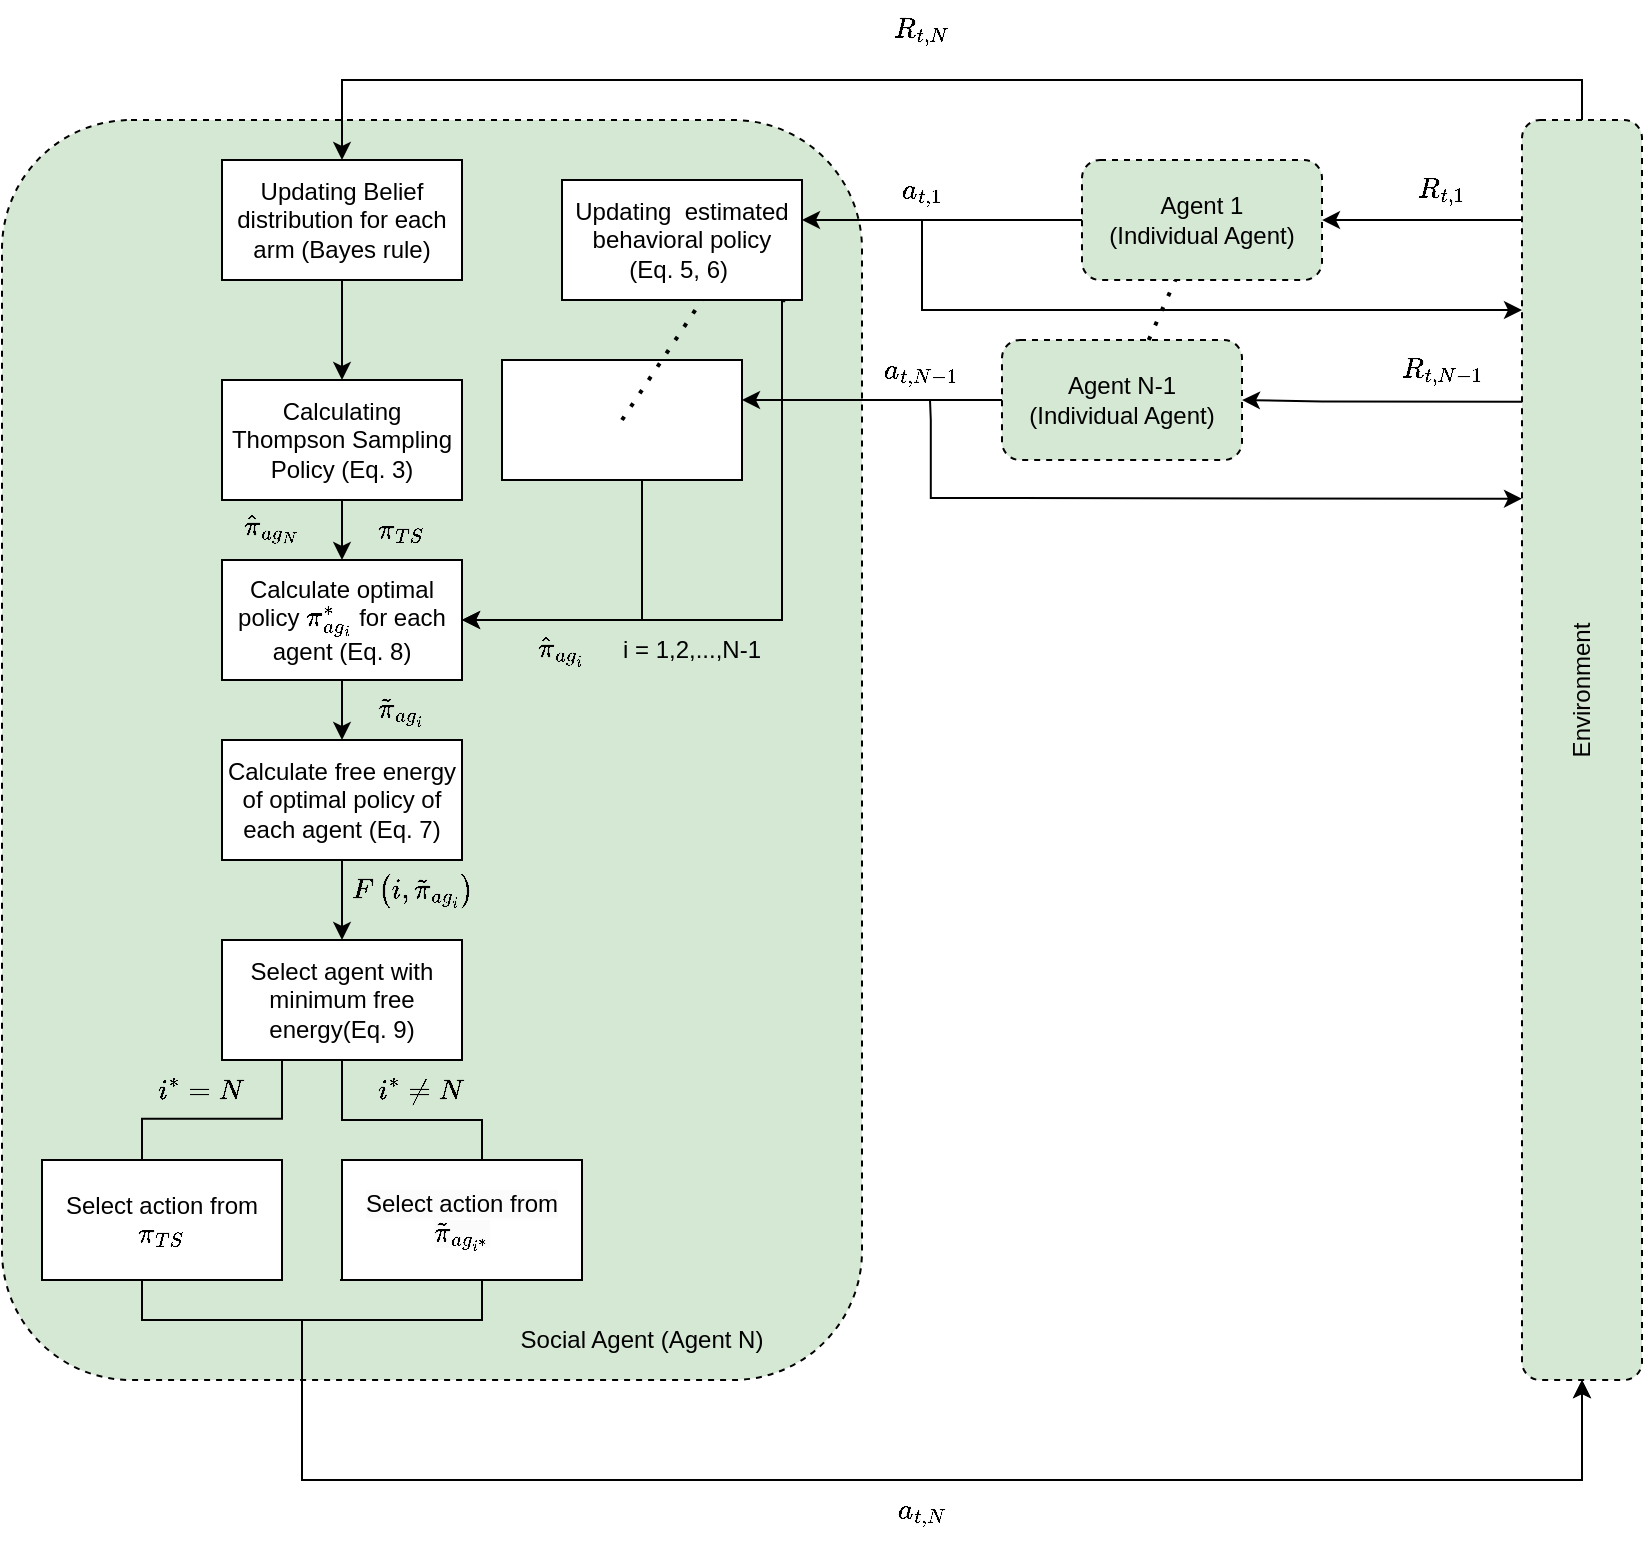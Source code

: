 <mxfile version="21.6.8" type="github" pages="3">
  <diagram name="Page-1" id="jLKKZluM8srTzTSJDMef">
    <mxGraphModel dx="1290" dy="1674" grid="1" gridSize="10" guides="1" tooltips="1" connect="1" arrows="1" fold="1" page="1" pageScale="1" pageWidth="850" pageHeight="1100" math="1" shadow="0">
      <root>
        <mxCell id="0" />
        <mxCell id="1" parent="0" />
        <mxCell id="Uau8ywvGDSGfsXAt1Brf-23" value="" style="startSize=0;dashed=1;rounded=1;fillColor=#D5E8D4;" parent="1" vertex="1">
          <mxGeometry x="20" y="50" width="430" height="630" as="geometry">
            <mxRectangle y="40" width="50" height="40" as="alternateBounds" />
          </mxGeometry>
        </mxCell>
        <mxCell id="Uau8ywvGDSGfsXAt1Brf-1" value="Updating Belief distribution for each arm (Bayes rule)" style="rounded=0;whiteSpace=wrap;html=1;" parent="Uau8ywvGDSGfsXAt1Brf-23" vertex="1">
          <mxGeometry x="110" y="20" width="120" height="60" as="geometry" />
        </mxCell>
        <mxCell id="Uau8ywvGDSGfsXAt1Brf-3" value="Calculating Thompson Sampling Policy (Eq. 3)" style="rounded=0;whiteSpace=wrap;html=1;" parent="Uau8ywvGDSGfsXAt1Brf-23" vertex="1">
          <mxGeometry x="110" y="130" width="120" height="60" as="geometry" />
        </mxCell>
        <mxCell id="Uau8ywvGDSGfsXAt1Brf-2" style="edgeStyle=orthogonalEdgeStyle;rounded=0;orthogonalLoop=1;jettySize=auto;html=1;exitX=0.5;exitY=1;exitDx=0;exitDy=0;entryX=0.5;entryY=0;entryDx=0;entryDy=0;" parent="Uau8ywvGDSGfsXAt1Brf-23" source="Uau8ywvGDSGfsXAt1Brf-1" target="Uau8ywvGDSGfsXAt1Brf-3" edge="1">
          <mxGeometry relative="1" as="geometry">
            <mxPoint x="170" y="120" as="targetPoint" />
          </mxGeometry>
        </mxCell>
        <mxCell id="Uau8ywvGDSGfsXAt1Brf-5" value="Calculate optimal policy \(\pi_{ag_i}^{*}\) for each agent (Eq. 8)" style="rounded=0;whiteSpace=wrap;html=1;" parent="Uau8ywvGDSGfsXAt1Brf-23" vertex="1">
          <mxGeometry x="110" y="220" width="120" height="60" as="geometry" />
        </mxCell>
        <mxCell id="Uau8ywvGDSGfsXAt1Brf-4" style="edgeStyle=orthogonalEdgeStyle;rounded=0;orthogonalLoop=1;jettySize=auto;html=1;entryX=0.5;entryY=0;entryDx=0;entryDy=0;" parent="Uau8ywvGDSGfsXAt1Brf-23" target="Uau8ywvGDSGfsXAt1Brf-5" edge="1">
          <mxGeometry relative="1" as="geometry">
            <mxPoint x="169" y="210" as="targetPoint" />
            <mxPoint x="170" y="190" as="sourcePoint" />
          </mxGeometry>
        </mxCell>
        <mxCell id="Uau8ywvGDSGfsXAt1Brf-7" value="Calculate free energy of optimal policy of each agent (Eq. 7)" style="rounded=0;whiteSpace=wrap;html=1;" parent="Uau8ywvGDSGfsXAt1Brf-23" vertex="1">
          <mxGeometry x="110" y="310" width="120" height="60" as="geometry" />
        </mxCell>
        <mxCell id="Uau8ywvGDSGfsXAt1Brf-6" style="edgeStyle=orthogonalEdgeStyle;rounded=0;orthogonalLoop=1;jettySize=auto;html=1;exitX=0.5;exitY=1;exitDx=0;exitDy=0;entryX=0.5;entryY=0;entryDx=0;entryDy=0;" parent="Uau8ywvGDSGfsXAt1Brf-23" source="Uau8ywvGDSGfsXAt1Brf-5" target="Uau8ywvGDSGfsXAt1Brf-7" edge="1">
          <mxGeometry relative="1" as="geometry">
            <mxPoint x="170" y="310" as="targetPoint" />
          </mxGeometry>
        </mxCell>
        <mxCell id="Uau8ywvGDSGfsXAt1Brf-11" style="edgeStyle=orthogonalEdgeStyle;rounded=0;orthogonalLoop=1;jettySize=auto;html=1;exitX=0.437;exitY=1.01;exitDx=0;exitDy=0;exitPerimeter=0;" parent="Uau8ywvGDSGfsXAt1Brf-23" edge="1">
          <mxGeometry relative="1" as="geometry">
            <mxPoint x="70" y="529.4" as="targetPoint" />
            <mxPoint x="132.44" y="470.0" as="sourcePoint" />
            <Array as="points">
              <mxPoint x="140" y="470.4" />
              <mxPoint x="140" y="499.4" />
              <mxPoint x="70" y="499.4" />
            </Array>
          </mxGeometry>
        </mxCell>
        <mxCell id="Uau8ywvGDSGfsXAt1Brf-12" style="edgeStyle=orthogonalEdgeStyle;rounded=0;orthogonalLoop=1;jettySize=auto;html=1;exitX=0.5;exitY=1;exitDx=0;exitDy=0;" parent="Uau8ywvGDSGfsXAt1Brf-23" source="Uau8ywvGDSGfsXAt1Brf-9" edge="1">
          <mxGeometry relative="1" as="geometry">
            <mxPoint x="240" y="530" as="targetPoint" />
            <mxPoint x="180" y="480" as="sourcePoint" />
            <Array as="points">
              <mxPoint x="170" y="500" />
              <mxPoint x="240" y="500" />
            </Array>
          </mxGeometry>
        </mxCell>
        <mxCell id="Uau8ywvGDSGfsXAt1Brf-9" value="Select agent with minimum free energy(Eq. 9)" style="rounded=0;whiteSpace=wrap;html=1;" parent="Uau8ywvGDSGfsXAt1Brf-23" vertex="1">
          <mxGeometry x="110" y="410" width="120" height="60" as="geometry" />
        </mxCell>
        <mxCell id="Uau8ywvGDSGfsXAt1Brf-10" style="edgeStyle=orthogonalEdgeStyle;rounded=0;orthogonalLoop=1;jettySize=auto;html=1;exitX=0.5;exitY=1;exitDx=0;exitDy=0;entryX=0.5;entryY=0;entryDx=0;entryDy=0;" parent="Uau8ywvGDSGfsXAt1Brf-23" source="Uau8ywvGDSGfsXAt1Brf-7" target="Uau8ywvGDSGfsXAt1Brf-9" edge="1">
          <mxGeometry relative="1" as="geometry" />
        </mxCell>
        <mxCell id="Uau8ywvGDSGfsXAt1Brf-13" value="Select action from \(\pi_{TS}\)" style="rounded=0;whiteSpace=wrap;html=1;" parent="Uau8ywvGDSGfsXAt1Brf-23" vertex="1">
          <mxGeometry x="20" y="520" width="120" height="60" as="geometry" />
        </mxCell>
        <mxCell id="Uau8ywvGDSGfsXAt1Brf-14" value="&lt;span style=&quot;color: rgb(0, 0, 0); font-family: Helvetica; font-size: 12px; font-style: normal; font-variant-ligatures: normal; font-variant-caps: normal; font-weight: 400; letter-spacing: normal; orphans: 2; text-align: center; text-indent: 0px; text-transform: none; widows: 2; word-spacing: 0px; -webkit-text-stroke-width: 0px; background-color: rgb(251, 251, 251); text-decoration-thickness: initial; text-decoration-style: initial; text-decoration-color: initial; float: none; display: inline !important;&quot;&gt;Select action from\(\tilde{\pi}_{{ag}_{i^*}}\)&lt;/span&gt;" style="rounded=0;whiteSpace=wrap;html=1;" parent="Uau8ywvGDSGfsXAt1Brf-23" vertex="1">
          <mxGeometry x="170" y="520" width="120" height="60" as="geometry" />
        </mxCell>
        <mxCell id="Uau8ywvGDSGfsXAt1Brf-17" style="edgeStyle=orthogonalEdgeStyle;rounded=0;orthogonalLoop=1;jettySize=auto;html=1;entryX=1;entryY=0.5;entryDx=0;entryDy=0;exitX=0.5;exitY=1;exitDx=0;exitDy=0;" parent="Uau8ywvGDSGfsXAt1Brf-23" target="Uau8ywvGDSGfsXAt1Brf-5" edge="1">
          <mxGeometry relative="1" as="geometry">
            <mxPoint x="320" y="180" as="sourcePoint" />
            <Array as="points">
              <mxPoint x="320" y="250" />
            </Array>
          </mxGeometry>
        </mxCell>
        <mxCell id="Uau8ywvGDSGfsXAt1Brf-18" value="" style="rounded=0;whiteSpace=wrap;html=1;" parent="Uau8ywvGDSGfsXAt1Brf-23" vertex="1">
          <mxGeometry x="250" y="120" width="120" height="60" as="geometry" />
        </mxCell>
        <mxCell id="Uau8ywvGDSGfsXAt1Brf-19" value="" style="endArrow=none;dashed=1;html=1;dashPattern=1 3;strokeWidth=2;rounded=0;" parent="Uau8ywvGDSGfsXAt1Brf-23" edge="1">
          <mxGeometry width="50" height="50" relative="1" as="geometry">
            <mxPoint x="310" y="150" as="sourcePoint" />
            <mxPoint x="350" y="90" as="targetPoint" />
          </mxGeometry>
        </mxCell>
        <mxCell id="fMXsqICDEtxerlvjd7WZ-1" style="edgeStyle=orthogonalEdgeStyle;rounded=0;orthogonalLoop=1;jettySize=auto;html=1;exitX=0.93;exitY=1.01;exitDx=0;exitDy=0;exitPerimeter=0;entryX=1;entryY=0.5;entryDx=0;entryDy=0;" parent="Uau8ywvGDSGfsXAt1Brf-23" source="Uau8ywvGDSGfsXAt1Brf-20" target="Uau8ywvGDSGfsXAt1Brf-5" edge="1">
          <mxGeometry relative="1" as="geometry">
            <mxPoint x="320" y="240" as="targetPoint" />
            <mxPoint x="400" y="100" as="sourcePoint" />
            <Array as="points">
              <mxPoint x="390" y="91" />
              <mxPoint x="390" y="250" />
            </Array>
          </mxGeometry>
        </mxCell>
        <mxCell id="Uau8ywvGDSGfsXAt1Brf-20" value="Updating&amp;nbsp; estimated behavioral policy&lt;br&gt;(Eq. 5, 6)&amp;nbsp;" style="rounded=0;whiteSpace=wrap;html=1;" parent="Uau8ywvGDSGfsXAt1Brf-23" vertex="1">
          <mxGeometry x="280" y="30" width="120" height="60" as="geometry" />
        </mxCell>
        <mxCell id="Uau8ywvGDSGfsXAt1Brf-34" value="Social Agent (Agent N)" style="text;strokeColor=none;align=center;fillColor=none;html=1;verticalAlign=middle;whiteSpace=wrap;rounded=0;" parent="Uau8ywvGDSGfsXAt1Brf-23" vertex="1">
          <mxGeometry x="250" y="590" width="140" height="40" as="geometry" />
        </mxCell>
        <mxCell id="fMXsqICDEtxerlvjd7WZ-4" value="$$\hat{\pi}_{{ag}_i}$$" style="text;strokeColor=none;align=center;fillColor=none;html=1;verticalAlign=middle;whiteSpace=wrap;rounded=0;" parent="Uau8ywvGDSGfsXAt1Brf-23" vertex="1">
          <mxGeometry x="250" y="250" width="60" height="30" as="geometry" />
        </mxCell>
        <mxCell id="Uau8ywvGDSGfsXAt1Brf-25" style="edgeStyle=orthogonalEdgeStyle;rounded=0;orthogonalLoop=1;jettySize=auto;html=1;exitX=0.5;exitY=1;exitDx=0;exitDy=0;" parent="Uau8ywvGDSGfsXAt1Brf-23" edge="1">
          <mxGeometry relative="1" as="geometry">
            <mxPoint x="790" y="630" as="targetPoint" />
            <mxPoint x="169" y="580" as="sourcePoint" />
            <Array as="points">
              <mxPoint x="240" y="580" />
              <mxPoint x="240" y="600" />
              <mxPoint x="150" y="600" />
              <mxPoint x="150" y="680" />
              <mxPoint x="790" y="680" />
            </Array>
          </mxGeometry>
        </mxCell>
        <mxCell id="fMXsqICDEtxerlvjd7WZ-13" value="$$i^* = N$$" style="text;strokeColor=none;align=center;fillColor=none;html=1;verticalAlign=middle;whiteSpace=wrap;rounded=0;" parent="Uau8ywvGDSGfsXAt1Brf-23" vertex="1">
          <mxGeometry x="70" y="480" width="60" height="10" as="geometry" />
        </mxCell>
        <mxCell id="fMXsqICDEtxerlvjd7WZ-16" value="$$i^* \neq N$$" style="text;strokeColor=none;align=center;fillColor=none;html=1;verticalAlign=middle;whiteSpace=wrap;rounded=0;" parent="Uau8ywvGDSGfsXAt1Brf-23" vertex="1">
          <mxGeometry x="180" y="480" width="60" height="10" as="geometry" />
        </mxCell>
        <mxCell id="fMXsqICDEtxerlvjd7WZ-17" value="$$F\left(i, \tilde{\pi}_{{ag}_i}\right)$$" style="text;strokeColor=none;align=center;fillColor=none;html=1;verticalAlign=middle;whiteSpace=wrap;rounded=0;" parent="Uau8ywvGDSGfsXAt1Brf-23" vertex="1">
          <mxGeometry x="180" y="380" width="50" height="10" as="geometry" />
        </mxCell>
        <mxCell id="fMXsqICDEtxerlvjd7WZ-18" value="$$\tilde{\pi}_{{ag}_i}$$" style="text;strokeColor=none;align=center;fillColor=none;html=1;verticalAlign=middle;whiteSpace=wrap;rounded=0;" parent="Uau8ywvGDSGfsXAt1Brf-23" vertex="1">
          <mxGeometry x="180" y="280" width="40" height="30" as="geometry" />
        </mxCell>
        <mxCell id="fMXsqICDEtxerlvjd7WZ-19" value="$$\pi_{TS}$$" style="text;strokeColor=none;align=center;fillColor=none;html=1;verticalAlign=middle;whiteSpace=wrap;rounded=0;" parent="Uau8ywvGDSGfsXAt1Brf-23" vertex="1">
          <mxGeometry x="180" y="190" width="40" height="30" as="geometry" />
        </mxCell>
        <mxCell id="fMXsqICDEtxerlvjd7WZ-26" value="" style="shape=image;verticalLabelPosition=bottom;verticalAlign=top;imageAspect=0;image=https://static.thenounproject.com/png/2475107-200.png" parent="Uau8ywvGDSGfsXAt1Brf-23" vertex="1">
          <mxGeometry x="180" y="90" width="40" height="30" as="geometry" />
        </mxCell>
        <mxCell id="sl0QnmHDzVYZaA7vwjuD-1" value="$$\hat\pi_{ag_N}$$" style="text;strokeColor=none;align=center;fillColor=none;html=1;verticalAlign=middle;whiteSpace=wrap;rounded=0;" parent="Uau8ywvGDSGfsXAt1Brf-23" vertex="1">
          <mxGeometry x="110" y="190" width="50" height="25" as="geometry" />
        </mxCell>
        <mxCell id="66hetL-OM86COoO7zvc4-2" value="i = 1,2,...,N-1" style="text;strokeColor=none;align=center;fillColor=none;html=1;verticalAlign=middle;whiteSpace=wrap;rounded=0;" parent="Uau8ywvGDSGfsXAt1Brf-23" vertex="1">
          <mxGeometry x="300" y="250" width="90" height="30" as="geometry" />
        </mxCell>
        <mxCell id="Uau8ywvGDSGfsXAt1Brf-46" style="edgeStyle=orthogonalEdgeStyle;rounded=0;orthogonalLoop=1;jettySize=auto;html=1;exitX=0;exitY=0.5;exitDx=0;exitDy=0;entryX=1;entryY=0.333;entryDx=0;entryDy=0;entryPerimeter=0;" parent="1" source="Uau8ywvGDSGfsXAt1Brf-36" target="Uau8ywvGDSGfsXAt1Brf-18" edge="1">
          <mxGeometry relative="1" as="geometry">
            <mxPoint x="390" y="190" as="targetPoint" />
            <Array as="points" />
          </mxGeometry>
        </mxCell>
        <mxCell id="Uau8ywvGDSGfsXAt1Brf-36" value="Agent N-1&lt;br&gt;(Individual Agent)" style="rounded=1;whiteSpace=wrap;html=1;dashed=1;fillColor=#D5E8D4;" parent="1" vertex="1">
          <mxGeometry x="520" y="160" width="120" height="60" as="geometry" />
        </mxCell>
        <mxCell id="Uau8ywvGDSGfsXAt1Brf-37" value="" style="endArrow=none;dashed=1;html=1;dashPattern=1 3;strokeWidth=2;rounded=0;" parent="1" source="Uau8ywvGDSGfsXAt1Brf-36" target="Uau8ywvGDSGfsXAt1Brf-38" edge="1">
          <mxGeometry width="50" height="50" relative="1" as="geometry">
            <mxPoint x="670" y="190" as="sourcePoint" />
            <mxPoint x="590" y="130" as="targetPoint" />
          </mxGeometry>
        </mxCell>
        <mxCell id="Uau8ywvGDSGfsXAt1Brf-45" style="edgeStyle=orthogonalEdgeStyle;rounded=0;orthogonalLoop=1;jettySize=auto;html=1;" parent="1" edge="1">
          <mxGeometry relative="1" as="geometry">
            <mxPoint x="560" y="100" as="sourcePoint" />
            <mxPoint x="420" y="100" as="targetPoint" />
          </mxGeometry>
        </mxCell>
        <mxCell id="Uau8ywvGDSGfsXAt1Brf-110" style="edgeStyle=orthogonalEdgeStyle;rounded=0;orthogonalLoop=1;jettySize=auto;html=1;" parent="1" target="Uau8ywvGDSGfsXAt1Brf-39" edge="1">
          <mxGeometry relative="1" as="geometry">
            <mxPoint x="780" y="140" as="targetPoint" />
            <Array as="points">
              <mxPoint x="480" y="145" />
            </Array>
            <mxPoint x="480" y="100" as="sourcePoint" />
          </mxGeometry>
        </mxCell>
        <mxCell id="Uau8ywvGDSGfsXAt1Brf-38" value="Agent 1&lt;br&gt;(Individual Agent)" style="rounded=1;whiteSpace=wrap;html=1;dashed=1;fillColor=#D5E8D4;" parent="1" vertex="1">
          <mxGeometry x="560" y="70" width="120" height="60" as="geometry" />
        </mxCell>
        <mxCell id="Uau8ywvGDSGfsXAt1Brf-44" style="edgeStyle=orthogonalEdgeStyle;rounded=0;orthogonalLoop=1;jettySize=auto;html=1;exitX=0.5;exitY=0;exitDx=0;exitDy=0;entryX=0.5;entryY=0;entryDx=0;entryDy=0;" parent="1" source="Uau8ywvGDSGfsXAt1Brf-39" target="Uau8ywvGDSGfsXAt1Brf-1" edge="1">
          <mxGeometry relative="1" as="geometry" />
        </mxCell>
        <mxCell id="Uau8ywvGDSGfsXAt1Brf-57" style="edgeStyle=orthogonalEdgeStyle;rounded=0;orthogonalLoop=1;jettySize=auto;html=1;exitX=0.022;exitY=0.274;exitDx=0;exitDy=0;exitPerimeter=0;" parent="1" edge="1">
          <mxGeometry relative="1" as="geometry">
            <mxPoint x="781.98" y="190.84" as="sourcePoint" />
            <mxPoint x="640" y="190" as="targetPoint" />
            <Array as="points">
              <mxPoint x="680" y="191" />
            </Array>
          </mxGeometry>
        </mxCell>
        <mxCell id="Uau8ywvGDSGfsXAt1Brf-39" value="" style="startSize=0;dashed=1;rounded=1;fillColor=#D5E8D4;" parent="1" vertex="1">
          <mxGeometry x="780" y="50" width="60" height="630" as="geometry" />
        </mxCell>
        <mxCell id="Uau8ywvGDSGfsXAt1Brf-50" value="Environment" style="text;strokeColor=none;align=center;fillColor=none;html=1;verticalAlign=middle;whiteSpace=wrap;rounded=0;rotation=270;" parent="Uau8ywvGDSGfsXAt1Brf-39" vertex="1">
          <mxGeometry y="270" width="60" height="30" as="geometry" />
        </mxCell>
        <mxCell id="Uau8ywvGDSGfsXAt1Brf-49" value="" style="endArrow=classic;html=1;rounded=0;exitX=0;exitY=0.5;exitDx=0;exitDy=0;entryX=-0.055;entryY=0.374;entryDx=0;entryDy=0;entryPerimeter=0;" parent="1" source="Uau8ywvGDSGfsXAt1Brf-36" edge="1">
          <mxGeometry width="50" height="50" relative="1" as="geometry">
            <mxPoint x="524.4" y="170" as="sourcePoint" />
            <mxPoint x="780.0" y="239.36" as="targetPoint" />
            <Array as="points">
              <mxPoint x="500" y="190" />
              <mxPoint x="484" y="190" />
              <mxPoint x="484.4" y="200" />
              <mxPoint x="484.4" y="239" />
            </Array>
          </mxGeometry>
        </mxCell>
        <mxCell id="Uau8ywvGDSGfsXAt1Brf-51" value="$$a_{t,N}$$" style="text;strokeColor=none;align=center;fillColor=none;html=1;verticalAlign=middle;whiteSpace=wrap;rounded=0;" parent="1" vertex="1">
          <mxGeometry x="450" y="730" width="60" height="30" as="geometry" />
        </mxCell>
        <mxCell id="Uau8ywvGDSGfsXAt1Brf-52" value="$$a_{t,N-1}$$" style="text;strokeColor=none;align=center;fillColor=none;html=1;verticalAlign=middle;whiteSpace=wrap;rounded=0;" parent="1" vertex="1">
          <mxGeometry x="450" y="160" width="60" height="30" as="geometry" />
        </mxCell>
        <mxCell id="Uau8ywvGDSGfsXAt1Brf-53" value="$$a_{t,1}$$" style="text;strokeColor=none;align=center;fillColor=none;html=1;verticalAlign=middle;whiteSpace=wrap;rounded=0;" parent="1" vertex="1">
          <mxGeometry x="450" y="70" width="60" height="30" as="geometry" />
        </mxCell>
        <mxCell id="Uau8ywvGDSGfsXAt1Brf-56" value="$$R_{t,N}$$" style="text;strokeColor=none;align=center;fillColor=none;html=1;verticalAlign=middle;whiteSpace=wrap;rounded=0;" parent="1" vertex="1">
          <mxGeometry x="450" y="-10" width="60" height="30" as="geometry" />
        </mxCell>
        <mxCell id="Uau8ywvGDSGfsXAt1Brf-65" value="" style="endArrow=classic;html=1;rounded=0;entryX=1;entryY=0.667;entryDx=0;entryDy=0;entryPerimeter=0;" parent="1" edge="1">
          <mxGeometry width="50" height="50" relative="1" as="geometry">
            <mxPoint x="780" y="100" as="sourcePoint" />
            <mxPoint x="680" y="100.02" as="targetPoint" />
            <Array as="points">
              <mxPoint x="690" y="100" />
            </Array>
          </mxGeometry>
        </mxCell>
        <mxCell id="Uau8ywvGDSGfsXAt1Brf-107" value="$$R_{t,1}$$" style="text;strokeColor=none;align=center;fillColor=none;html=1;verticalAlign=middle;whiteSpace=wrap;rounded=0;" parent="1" vertex="1">
          <mxGeometry x="710" y="70" width="60" height="30" as="geometry" />
        </mxCell>
        <mxCell id="Uau8ywvGDSGfsXAt1Brf-108" value="$$R_{t,N-1}$$" style="text;strokeColor=none;align=center;fillColor=none;html=1;verticalAlign=middle;whiteSpace=wrap;rounded=0;" parent="1" vertex="1">
          <mxGeometry x="710" y="165" width="60" height="20" as="geometry" />
        </mxCell>
        <mxCell id="Uau8ywvGDSGfsXAt1Brf-28" style="edgeStyle=orthogonalEdgeStyle;rounded=0;orthogonalLoop=1;jettySize=auto;html=1;" parent="1" target="Uau8ywvGDSGfsXAt1Brf-39" edge="1">
          <mxGeometry relative="1" as="geometry">
            <mxPoint x="820" y="660" as="targetPoint" />
            <mxPoint x="90" y="630" as="sourcePoint" />
            <Array as="points">
              <mxPoint x="90" y="650" />
              <mxPoint x="170" y="650" />
              <mxPoint x="170" y="730" />
              <mxPoint x="810" y="730" />
            </Array>
          </mxGeometry>
        </mxCell>
      </root>
    </mxGraphModel>
  </diagram>
  <diagram id="8tD_rVsal_eQz5luLfDJ" name="Page-2">
    <mxGraphModel dx="1290" dy="574" grid="1" gridSize="10" guides="1" tooltips="1" connect="1" arrows="1" fold="1" page="1" pageScale="1" pageWidth="850" pageHeight="1100" math="1" shadow="0">
      <root>
        <mxCell id="0" />
        <mxCell id="1" parent="0" />
        <mxCell id="ndtwWIUN0t6fgnPoVDJu-1" value="" style="startSize=0;dashed=1;rounded=1;fillColor=#D5E8D4;" parent="1" vertex="1">
          <mxGeometry x="10" y="50" width="430" height="630" as="geometry">
            <mxRectangle x="10" y="50" width="50" height="40" as="alternateBounds" />
          </mxGeometry>
        </mxCell>
        <mxCell id="ndtwWIUN0t6fgnPoVDJu-2" value="بروزرسانی توزیع‌های باور&amp;nbsp;&lt;br&gt;{قانون بیز}" style="rounded=0;whiteSpace=wrap;html=1;" parent="ndtwWIUN0t6fgnPoVDJu-1" vertex="1">
          <mxGeometry x="110" y="20" width="120" height="60" as="geometry" />
        </mxCell>
        <mxCell id="ndtwWIUN0t6fgnPoVDJu-3" value="محاسبه‌ی سیاست الگوریتم نمونه برداری تامپسون&lt;br&gt;{3.3 معادله }" style="rounded=0;whiteSpace=wrap;html=1;" parent="ndtwWIUN0t6fgnPoVDJu-1" vertex="1">
          <mxGeometry x="110" y="130" width="120" height="60" as="geometry" />
        </mxCell>
        <mxCell id="ndtwWIUN0t6fgnPoVDJu-4" style="edgeStyle=orthogonalEdgeStyle;rounded=0;orthogonalLoop=1;jettySize=auto;html=1;exitX=0.5;exitY=1;exitDx=0;exitDy=0;entryX=0.5;entryY=0;entryDx=0;entryDy=0;" parent="ndtwWIUN0t6fgnPoVDJu-1" source="ndtwWIUN0t6fgnPoVDJu-2" target="ndtwWIUN0t6fgnPoVDJu-3" edge="1">
          <mxGeometry relative="1" as="geometry">
            <mxPoint x="170" y="120" as="targetPoint" />
          </mxGeometry>
        </mxCell>
        <mxCell id="ndtwWIUN0t6fgnPoVDJu-5" value="محاسبه سیاست بهینه&amp;nbsp;&lt;br&gt;برای هر عامل&lt;br&gt;{3.8 معادله }" style="rounded=0;whiteSpace=wrap;html=1;" parent="ndtwWIUN0t6fgnPoVDJu-1" vertex="1">
          <mxGeometry x="110" y="220" width="120" height="60" as="geometry" />
        </mxCell>
        <mxCell id="ndtwWIUN0t6fgnPoVDJu-6" style="edgeStyle=orthogonalEdgeStyle;rounded=0;orthogonalLoop=1;jettySize=auto;html=1;entryX=0.5;entryY=0;entryDx=0;entryDy=0;" parent="ndtwWIUN0t6fgnPoVDJu-1" target="ndtwWIUN0t6fgnPoVDJu-5" edge="1">
          <mxGeometry relative="1" as="geometry">
            <mxPoint x="169" y="210" as="targetPoint" />
            <mxPoint x="170" y="190" as="sourcePoint" />
          </mxGeometry>
        </mxCell>
        <mxCell id="ndtwWIUN0t6fgnPoVDJu-7" value="محاسبه‌ی انرژی آزاد برای سیاست‌های بهینه عامل‌ها&amp;nbsp;&lt;br&gt;{3.7 معادله }" style="rounded=0;whiteSpace=wrap;html=1;" parent="ndtwWIUN0t6fgnPoVDJu-1" vertex="1">
          <mxGeometry x="110" y="310" width="120" height="60" as="geometry" />
        </mxCell>
        <mxCell id="ndtwWIUN0t6fgnPoVDJu-8" style="edgeStyle=orthogonalEdgeStyle;rounded=0;orthogonalLoop=1;jettySize=auto;html=1;exitX=0.5;exitY=1;exitDx=0;exitDy=0;entryX=0.5;entryY=0;entryDx=0;entryDy=0;" parent="ndtwWIUN0t6fgnPoVDJu-1" source="ndtwWIUN0t6fgnPoVDJu-5" target="ndtwWIUN0t6fgnPoVDJu-7" edge="1">
          <mxGeometry relative="1" as="geometry">
            <mxPoint x="170" y="310" as="targetPoint" />
          </mxGeometry>
        </mxCell>
        <mxCell id="ndtwWIUN0t6fgnPoVDJu-9" style="edgeStyle=orthogonalEdgeStyle;rounded=0;orthogonalLoop=1;jettySize=auto;html=1;exitX=0.437;exitY=1.01;exitDx=0;exitDy=0;exitPerimeter=0;" parent="ndtwWIUN0t6fgnPoVDJu-1" source="ndtwWIUN0t6fgnPoVDJu-11" edge="1">
          <mxGeometry relative="1" as="geometry">
            <mxPoint x="100" y="530" as="targetPoint" />
            <mxPoint x="160" y="480" as="sourcePoint" />
            <Array as="points">
              <mxPoint x="170" y="471" />
              <mxPoint x="170" y="500" />
              <mxPoint x="100" y="500" />
            </Array>
          </mxGeometry>
        </mxCell>
        <mxCell id="ndtwWIUN0t6fgnPoVDJu-10" style="edgeStyle=orthogonalEdgeStyle;rounded=0;orthogonalLoop=1;jettySize=auto;html=1;exitX=0.75;exitY=1;exitDx=0;exitDy=0;" parent="ndtwWIUN0t6fgnPoVDJu-1" source="ndtwWIUN0t6fgnPoVDJu-11" edge="1">
          <mxGeometry relative="1" as="geometry">
            <mxPoint x="240" y="530" as="targetPoint" />
            <mxPoint x="180" y="480" as="sourcePoint" />
            <Array as="points">
              <mxPoint x="170" y="470" />
              <mxPoint x="170" y="500" />
              <mxPoint x="240" y="500" />
            </Array>
          </mxGeometry>
        </mxCell>
        <mxCell id="ndtwWIUN0t6fgnPoVDJu-11" value="انتخاب عامل دارای کمینه انرژی آزاد&lt;br&gt;{3.9 معادله }" style="rounded=0;whiteSpace=wrap;html=1;" parent="ndtwWIUN0t6fgnPoVDJu-1" vertex="1">
          <mxGeometry x="110" y="410" width="120" height="60" as="geometry" />
        </mxCell>
        <mxCell id="ndtwWIUN0t6fgnPoVDJu-12" style="edgeStyle=orthogonalEdgeStyle;rounded=0;orthogonalLoop=1;jettySize=auto;html=1;exitX=0.5;exitY=1;exitDx=0;exitDy=0;entryX=0.5;entryY=0;entryDx=0;entryDy=0;" parent="ndtwWIUN0t6fgnPoVDJu-1" source="ndtwWIUN0t6fgnPoVDJu-7" target="ndtwWIUN0t6fgnPoVDJu-11" edge="1">
          <mxGeometry relative="1" as="geometry" />
        </mxCell>
        <mxCell id="ndtwWIUN0t6fgnPoVDJu-13" value="انتخاب عمل بر اساس&lt;br&gt;&amp;nbsp;\(\pi_{TS}\)" style="rounded=0;whiteSpace=wrap;html=1;" parent="ndtwWIUN0t6fgnPoVDJu-1" vertex="1">
          <mxGeometry x="20" y="520" width="120" height="60" as="geometry" />
        </mxCell>
        <mxCell id="ndtwWIUN0t6fgnPoVDJu-14" value="&lt;span style=&quot;color: rgb(0, 0, 0); font-family: Helvetica; font-size: 12px; font-style: normal; font-variant-ligatures: normal; font-variant-caps: normal; font-weight: 400; letter-spacing: normal; orphans: 2; text-align: center; text-indent: 0px; text-transform: none; widows: 2; word-spacing: 0px; -webkit-text-stroke-width: 0px; background-color: rgb(251, 251, 251); text-decoration-thickness: initial; text-decoration-style: initial; text-decoration-color: initial; float: none; display: inline !important;&quot;&gt;انتخاب عمل بر اساس&lt;br&gt;\(\pi_{ag_i}^{*}\)&lt;/span&gt;" style="rounded=0;whiteSpace=wrap;html=1;" parent="ndtwWIUN0t6fgnPoVDJu-1" vertex="1">
          <mxGeometry x="170" y="520" width="120" height="60" as="geometry" />
        </mxCell>
        <mxCell id="ndtwWIUN0t6fgnPoVDJu-15" style="edgeStyle=orthogonalEdgeStyle;rounded=0;orthogonalLoop=1;jettySize=auto;html=1;entryX=1;entryY=0.5;entryDx=0;entryDy=0;exitX=0.5;exitY=1;exitDx=0;exitDy=0;" parent="ndtwWIUN0t6fgnPoVDJu-1" target="ndtwWIUN0t6fgnPoVDJu-5" edge="1">
          <mxGeometry relative="1" as="geometry">
            <mxPoint x="320" y="180" as="sourcePoint" />
            <Array as="points">
              <mxPoint x="320" y="250" />
            </Array>
          </mxGeometry>
        </mxCell>
        <mxCell id="ndtwWIUN0t6fgnPoVDJu-16" value="" style="rounded=0;whiteSpace=wrap;html=1;" parent="ndtwWIUN0t6fgnPoVDJu-1" vertex="1">
          <mxGeometry x="250" y="120" width="120" height="60" as="geometry" />
        </mxCell>
        <mxCell id="ndtwWIUN0t6fgnPoVDJu-17" value="" style="endArrow=none;dashed=1;html=1;dashPattern=1 3;strokeWidth=2;rounded=0;" parent="ndtwWIUN0t6fgnPoVDJu-1" edge="1">
          <mxGeometry width="50" height="50" relative="1" as="geometry">
            <mxPoint x="310" y="150" as="sourcePoint" />
            <mxPoint x="350" y="90" as="targetPoint" />
          </mxGeometry>
        </mxCell>
        <mxCell id="ndtwWIUN0t6fgnPoVDJu-18" style="edgeStyle=orthogonalEdgeStyle;rounded=0;orthogonalLoop=1;jettySize=auto;html=1;exitX=0.93;exitY=1.01;exitDx=0;exitDy=0;exitPerimeter=0;entryX=1;entryY=0.5;entryDx=0;entryDy=0;" parent="ndtwWIUN0t6fgnPoVDJu-1" source="ndtwWIUN0t6fgnPoVDJu-19" target="ndtwWIUN0t6fgnPoVDJu-5" edge="1">
          <mxGeometry relative="1" as="geometry">
            <mxPoint x="320" y="240" as="targetPoint" />
            <mxPoint x="400" y="100" as="sourcePoint" />
            <Array as="points">
              <mxPoint x="390" y="91" />
              <mxPoint x="390" y="250" />
            </Array>
          </mxGeometry>
        </mxCell>
        <mxCell id="ndtwWIUN0t6fgnPoVDJu-19" value="بروز رسانی سیاست رفتاری تخمین زده شده&lt;br&gt;{3.5، 3.6 معادلات&amp;nbsp;}" style="rounded=0;whiteSpace=wrap;html=1;" parent="ndtwWIUN0t6fgnPoVDJu-1" vertex="1">
          <mxGeometry x="280" y="30" width="120" height="60" as="geometry" />
        </mxCell>
        <mxCell id="ndtwWIUN0t6fgnPoVDJu-20" value="عامل اجتماعی(N عامل)" style="text;strokeColor=none;align=center;fillColor=none;html=1;verticalAlign=middle;whiteSpace=wrap;rounded=0;" parent="ndtwWIUN0t6fgnPoVDJu-1" vertex="1">
          <mxGeometry x="250" y="590" width="140" height="40" as="geometry" />
        </mxCell>
        <mxCell id="ndtwWIUN0t6fgnPoVDJu-22" style="edgeStyle=orthogonalEdgeStyle;rounded=0;orthogonalLoop=1;jettySize=auto;html=1;exitX=0.5;exitY=1;exitDx=0;exitDy=0;entryX=0.5;entryY=1;entryDx=0;entryDy=0;" parent="ndtwWIUN0t6fgnPoVDJu-1" target="ndtwWIUN0t6fgnPoVDJu-37" edge="1">
          <mxGeometry relative="1" as="geometry">
            <mxPoint x="819" y="640" as="targetPoint" />
            <mxPoint x="179" y="580" as="sourcePoint" />
            <Array as="points">
              <mxPoint x="219" y="580" />
              <mxPoint x="219" y="600" />
              <mxPoint x="160" y="600" />
              <mxPoint x="160" y="680" />
              <mxPoint x="800" y="680" />
            </Array>
          </mxGeometry>
        </mxCell>
        <mxCell id="ndtwWIUN0t6fgnPoVDJu-25" value="$$F\left(i, \pi_{{ag}_i}^*\right)$$" style="text;strokeColor=none;align=center;fillColor=none;html=1;verticalAlign=middle;whiteSpace=wrap;rounded=0;" parent="ndtwWIUN0t6fgnPoVDJu-1" vertex="1">
          <mxGeometry x="190" y="390" width="30" height="10" as="geometry" />
        </mxCell>
        <mxCell id="ndtwWIUN0t6fgnPoVDJu-28" value="" style="shape=image;verticalLabelPosition=bottom;verticalAlign=top;imageAspect=0;image=https://static.thenounproject.com/png/2475107-200.png" parent="ndtwWIUN0t6fgnPoVDJu-1" vertex="1">
          <mxGeometry x="180" y="90" width="40" height="30" as="geometry" />
        </mxCell>
        <mxCell id="g6mAgyhkgIrgwWrr3cyB-2" value="$$\pi_{TS}$$" style="text;strokeColor=none;align=center;fillColor=none;html=1;verticalAlign=middle;whiteSpace=wrap;rounded=0;" parent="ndtwWIUN0t6fgnPoVDJu-1" vertex="1">
          <mxGeometry x="185" y="190" width="40" height="30" as="geometry" />
        </mxCell>
        <mxCell id="g6mAgyhkgIrgwWrr3cyB-1" value="$$\pi_{{ag}_i}^*$$" style="text;strokeColor=none;align=center;fillColor=none;html=1;verticalAlign=middle;whiteSpace=wrap;rounded=0;" parent="ndtwWIUN0t6fgnPoVDJu-1" vertex="1">
          <mxGeometry x="185" y="280" width="40" height="30" as="geometry" />
        </mxCell>
        <mxCell id="9xQlH-c4A5kM8fqZ1FGV-14" value="i=1,2,...,N-1" style="text;strokeColor=none;align=center;fillColor=none;html=1;verticalAlign=middle;whiteSpace=wrap;rounded=0;" parent="ndtwWIUN0t6fgnPoVDJu-1" vertex="1">
          <mxGeometry x="310" y="260" width="90" height="30" as="geometry" />
        </mxCell>
        <mxCell id="9xQlH-c4A5kM8fqZ1FGV-13" value="$$i^* \neq self$$" style="text;strokeColor=none;align=center;fillColor=none;html=1;verticalAlign=middle;whiteSpace=wrap;rounded=0;" parent="ndtwWIUN0t6fgnPoVDJu-1" vertex="1">
          <mxGeometry x="180" y="480" width="60" height="10" as="geometry" />
        </mxCell>
        <mxCell id="9xQlH-c4A5kM8fqZ1FGV-12" value="$$i^* = self$$" style="text;strokeColor=none;align=center;fillColor=none;html=1;verticalAlign=middle;whiteSpace=wrap;rounded=0;" parent="ndtwWIUN0t6fgnPoVDJu-1" vertex="1">
          <mxGeometry x="100" y="480" width="60" height="10" as="geometry" />
        </mxCell>
        <mxCell id="ndtwWIUN0t6fgnPoVDJu-29" style="edgeStyle=orthogonalEdgeStyle;rounded=0;orthogonalLoop=1;jettySize=auto;html=1;exitX=0;exitY=0.5;exitDx=0;exitDy=0;entryX=1;entryY=0.333;entryDx=0;entryDy=0;entryPerimeter=0;" parent="1" source="ndtwWIUN0t6fgnPoVDJu-30" target="ndtwWIUN0t6fgnPoVDJu-16" edge="1">
          <mxGeometry relative="1" as="geometry">
            <mxPoint x="390" y="190" as="targetPoint" />
            <Array as="points" />
          </mxGeometry>
        </mxCell>
        <mxCell id="ndtwWIUN0t6fgnPoVDJu-30" value="N - 1 عامل" style="rounded=1;whiteSpace=wrap;html=1;fillColor=#D5E8D4;dashed=1;" parent="1" vertex="1">
          <mxGeometry x="520" y="160" width="120" height="60" as="geometry" />
        </mxCell>
        <mxCell id="ndtwWIUN0t6fgnPoVDJu-31" value="" style="endArrow=none;dashed=1;html=1;dashPattern=1 3;strokeWidth=2;rounded=0;" parent="1" source="ndtwWIUN0t6fgnPoVDJu-30" target="ndtwWIUN0t6fgnPoVDJu-34" edge="1">
          <mxGeometry width="50" height="50" relative="1" as="geometry">
            <mxPoint x="670" y="190" as="sourcePoint" />
            <mxPoint x="590" y="130" as="targetPoint" />
          </mxGeometry>
        </mxCell>
        <mxCell id="ndtwWIUN0t6fgnPoVDJu-32" style="edgeStyle=orthogonalEdgeStyle;rounded=0;orthogonalLoop=1;jettySize=auto;html=1;" parent="1" edge="1">
          <mxGeometry relative="1" as="geometry">
            <mxPoint x="560" y="100" as="sourcePoint" />
            <mxPoint x="410" y="100" as="targetPoint" />
          </mxGeometry>
        </mxCell>
        <mxCell id="ndtwWIUN0t6fgnPoVDJu-33" style="edgeStyle=orthogonalEdgeStyle;rounded=0;orthogonalLoop=1;jettySize=auto;html=1;" parent="1" target="ndtwWIUN0t6fgnPoVDJu-37" edge="1">
          <mxGeometry relative="1" as="geometry">
            <mxPoint x="780" y="140" as="targetPoint" />
            <Array as="points">
              <mxPoint x="480" y="145" />
            </Array>
            <mxPoint x="480" y="100" as="sourcePoint" />
          </mxGeometry>
        </mxCell>
        <mxCell id="ndtwWIUN0t6fgnPoVDJu-34" value="عامل 1&lt;br&gt;" style="rounded=1;whiteSpace=wrap;html=1;fillColor=#D5E8D4;dashed=1;" parent="1" vertex="1">
          <mxGeometry x="560" y="70" width="120" height="60" as="geometry" />
        </mxCell>
        <mxCell id="ndtwWIUN0t6fgnPoVDJu-35" style="edgeStyle=orthogonalEdgeStyle;rounded=0;orthogonalLoop=1;jettySize=auto;html=1;exitX=0.5;exitY=0;exitDx=0;exitDy=0;entryX=0.5;entryY=0;entryDx=0;entryDy=0;" parent="1" source="ndtwWIUN0t6fgnPoVDJu-37" target="ndtwWIUN0t6fgnPoVDJu-2" edge="1">
          <mxGeometry relative="1" as="geometry" />
        </mxCell>
        <mxCell id="ndtwWIUN0t6fgnPoVDJu-36" style="edgeStyle=orthogonalEdgeStyle;rounded=0;orthogonalLoop=1;jettySize=auto;html=1;exitX=0.022;exitY=0.274;exitDx=0;exitDy=0;exitPerimeter=0;" parent="1" edge="1">
          <mxGeometry relative="1" as="geometry">
            <mxPoint x="781.98" y="190.84" as="sourcePoint" />
            <mxPoint x="640" y="190" as="targetPoint" />
            <Array as="points">
              <mxPoint x="680" y="191" />
            </Array>
          </mxGeometry>
        </mxCell>
        <mxCell id="ndtwWIUN0t6fgnPoVDJu-37" value="" style="startSize=0;rounded=1;dashed=1;fillColor=#D5E8D4;" parent="1" vertex="1">
          <mxGeometry x="780" y="50" width="60" height="630" as="geometry" />
        </mxCell>
        <mxCell id="ndtwWIUN0t6fgnPoVDJu-38" value="محیط&lt;br&gt;" style="text;strokeColor=none;align=center;fillColor=none;html=1;verticalAlign=middle;whiteSpace=wrap;rounded=0;rotation=270;" parent="ndtwWIUN0t6fgnPoVDJu-37" vertex="1">
          <mxGeometry y="270" width="60" height="30" as="geometry" />
        </mxCell>
        <mxCell id="ndtwWIUN0t6fgnPoVDJu-39" value="" style="endArrow=classic;html=1;rounded=0;exitX=0;exitY=0.5;exitDx=0;exitDy=0;entryX=-0.055;entryY=0.374;entryDx=0;entryDy=0;entryPerimeter=0;" parent="1" source="ndtwWIUN0t6fgnPoVDJu-30" edge="1">
          <mxGeometry width="50" height="50" relative="1" as="geometry">
            <mxPoint x="524.4" y="170" as="sourcePoint" />
            <mxPoint x="780.0" y="239.36" as="targetPoint" />
            <Array as="points">
              <mxPoint x="500" y="190" />
              <mxPoint x="484" y="190" />
              <mxPoint x="484.4" y="200" />
              <mxPoint x="484.4" y="239" />
            </Array>
          </mxGeometry>
        </mxCell>
        <mxCell id="ndtwWIUN0t6fgnPoVDJu-44" value="" style="endArrow=classic;html=1;rounded=0;entryX=1;entryY=0.667;entryDx=0;entryDy=0;entryPerimeter=0;" parent="1" edge="1">
          <mxGeometry width="50" height="50" relative="1" as="geometry">
            <mxPoint x="780" y="100" as="sourcePoint" />
            <mxPoint x="680" y="100.02" as="targetPoint" />
            <Array as="points">
              <mxPoint x="690" y="100" />
            </Array>
          </mxGeometry>
        </mxCell>
        <mxCell id="ndtwWIUN0t6fgnPoVDJu-47" style="edgeStyle=orthogonalEdgeStyle;rounded=0;orthogonalLoop=1;jettySize=auto;html=1;" parent="1" target="ndtwWIUN0t6fgnPoVDJu-37" edge="1">
          <mxGeometry relative="1" as="geometry">
            <mxPoint x="820" y="660" as="targetPoint" />
            <mxPoint x="90" y="630" as="sourcePoint" />
            <Array as="points">
              <mxPoint x="90" y="650" />
              <mxPoint x="170" y="650" />
              <mxPoint x="170" y="730" />
              <mxPoint x="810" y="730" />
            </Array>
          </mxGeometry>
        </mxCell>
        <mxCell id="g6mAgyhkgIrgwWrr3cyB-3" value="$$\hat\pi_{self}$$" style="text;strokeColor=none;align=center;fillColor=none;html=1;verticalAlign=middle;whiteSpace=wrap;rounded=0;" parent="1" vertex="1">
          <mxGeometry x="130" y="240" width="50" height="25" as="geometry" />
        </mxCell>
        <mxCell id="9xQlH-c4A5kM8fqZ1FGV-11" value="$$\hat{\pi}_{{ag}_i}$$" style="text;strokeColor=none;align=center;fillColor=none;html=1;verticalAlign=middle;whiteSpace=wrap;rounded=0;" parent="1" vertex="1">
          <mxGeometry x="280" y="310" width="60" height="30" as="geometry" />
        </mxCell>
        <mxCell id="9xQlH-c4A5kM8fqZ1FGV-15" value="$$a_{t,N}$$" style="text;strokeColor=none;align=center;fillColor=none;html=1;verticalAlign=middle;whiteSpace=wrap;rounded=0;" parent="1" vertex="1">
          <mxGeometry x="460" y="730" width="60" height="30" as="geometry" />
        </mxCell>
        <mxCell id="9xQlH-c4A5kM8fqZ1FGV-16" value="$$a_{t,N-1}$$" style="text;strokeColor=none;align=center;fillColor=none;html=1;verticalAlign=middle;whiteSpace=wrap;rounded=0;" parent="1" vertex="1">
          <mxGeometry x="460" y="165" width="60" height="30" as="geometry" />
        </mxCell>
        <mxCell id="9xQlH-c4A5kM8fqZ1FGV-17" value="$$a_{t,1}$$" style="text;strokeColor=none;align=center;fillColor=none;html=1;verticalAlign=middle;whiteSpace=wrap;rounded=0;" parent="1" vertex="1">
          <mxGeometry x="460" y="70" width="60" height="30" as="geometry" />
        </mxCell>
        <mxCell id="9xQlH-c4A5kM8fqZ1FGV-18" value="$$R_{t,N}$$" style="text;strokeColor=none;align=center;fillColor=none;html=1;verticalAlign=middle;whiteSpace=wrap;rounded=0;" parent="1" vertex="1">
          <mxGeometry x="460" width="60" height="30" as="geometry" />
        </mxCell>
        <mxCell id="9xQlH-c4A5kM8fqZ1FGV-19" value="$$R_{t,1}$$" style="text;strokeColor=none;align=center;fillColor=none;html=1;verticalAlign=middle;whiteSpace=wrap;rounded=0;" parent="1" vertex="1">
          <mxGeometry x="720" y="70" width="60" height="30" as="geometry" />
        </mxCell>
        <mxCell id="9xQlH-c4A5kM8fqZ1FGV-20" value="$$R_{t,N-1}$$" style="text;strokeColor=none;align=center;fillColor=none;html=1;verticalAlign=middle;whiteSpace=wrap;rounded=0;" parent="1" vertex="1">
          <mxGeometry x="720" y="170" width="60" height="20" as="geometry" />
        </mxCell>
      </root>
    </mxGraphModel>
  </diagram>
  <diagram id="_OGd2kB8vAR2tAzhI2ow" name="Page-3">
    <mxGraphModel dx="1290" dy="574" grid="1" gridSize="10" guides="1" tooltips="1" connect="1" arrows="1" fold="1" page="1" pageScale="1" pageWidth="850" pageHeight="1100" math="1" shadow="0">
      <root>
        <mxCell id="0" />
        <mxCell id="1" parent="0" />
        <mxCell id="-ATitZwe3ggir1WuuC40-1" value="Agent 1&lt;br&gt;(Individual Agent)" style="rounded=1;whiteSpace=wrap;html=1;dashed=1;fillColor=#D5E8D4;" vertex="1" parent="1">
          <mxGeometry x="120" y="150" width="120" height="60" as="geometry" />
        </mxCell>
        <mxCell id="-ATitZwe3ggir1WuuC40-2" value="Agent N-1&lt;br&gt;(Individual Agent)" style="rounded=1;whiteSpace=wrap;html=1;dashed=1;fillColor=#D5E8D4;" vertex="1" parent="1">
          <mxGeometry x="120" y="280" width="120" height="60" as="geometry" />
        </mxCell>
        <mxCell id="-ATitZwe3ggir1WuuC40-3" value="Agent N&lt;br&gt;(Social Agent)" style="rounded=1;whiteSpace=wrap;html=1;dashed=1;fillColor=#D5E8D4;" vertex="1" parent="1">
          <mxGeometry x="120" y="400" width="120" height="60" as="geometry" />
        </mxCell>
        <mxCell id="bitdkd5JTXeGRDQtS21x-1" value="" style="endArrow=none;dashed=1;html=1;dashPattern=1 3;strokeWidth=2;rounded=0;" edge="1" parent="1">
          <mxGeometry width="50" height="50" relative="1" as="geometry">
            <mxPoint x="179.5" y="280" as="sourcePoint" />
            <mxPoint x="179.5" y="210" as="targetPoint" />
          </mxGeometry>
        </mxCell>
        <mxCell id="BtVIxPHKuu_6yGkPajfr-1" value="" style="startSize=0;dashed=1;rounded=1;fillColor=#D5E8D4;" vertex="1" parent="1">
          <mxGeometry x="395" y="127.5" width="60" height="365" as="geometry" />
        </mxCell>
        <mxCell id="BtVIxPHKuu_6yGkPajfr-2" value="Environment" style="text;strokeColor=none;align=center;fillColor=none;html=1;verticalAlign=middle;whiteSpace=wrap;rounded=0;rotation=270;" vertex="1" parent="BtVIxPHKuu_6yGkPajfr-1">
          <mxGeometry y="156.429" width="60" height="17.381" as="geometry" />
        </mxCell>
        <mxCell id="tvSq_tL5TE6HoE2mYcIx-1" value="" style="endArrow=classic;html=1;rounded=0;entryX=1;entryY=0.5;entryDx=0;entryDy=0;" edge="1" parent="1">
          <mxGeometry width="50" height="50" relative="1" as="geometry">
            <mxPoint x="395" y="170" as="sourcePoint" />
            <mxPoint x="240" y="170" as="targetPoint" />
            <Array as="points">
              <mxPoint x="305" y="170" />
            </Array>
          </mxGeometry>
        </mxCell>
        <mxCell id="tvSq_tL5TE6HoE2mYcIx-2" value="$$R_{t,1}$$" style="text;strokeColor=none;align=center;fillColor=none;html=1;verticalAlign=middle;whiteSpace=wrap;rounded=0;" vertex="1" parent="1">
          <mxGeometry x="290" y="140" width="60" height="30" as="geometry" />
        </mxCell>
        <mxCell id="V2woF7yq93s5zGu9kydT-1" value="$$a_{t,N}$$" style="text;strokeColor=none;align=center;fillColor=none;html=1;verticalAlign=middle;whiteSpace=wrap;rounded=0;" vertex="1" parent="1">
          <mxGeometry x="290" y="440" width="60" height="30" as="geometry" />
        </mxCell>
        <mxCell id="V2woF7yq93s5zGu9kydT-4" value="$$a_{t,1}$$" style="text;strokeColor=none;align=center;fillColor=none;html=1;verticalAlign=middle;whiteSpace=wrap;rounded=0;" vertex="1" parent="1">
          <mxGeometry x="292.5" y="190" width="60" height="30" as="geometry" />
        </mxCell>
        <mxCell id="V2woF7yq93s5zGu9kydT-6" value="" style="endArrow=classic;html=1;rounded=0;entryX=1;entryY=0.5;entryDx=0;entryDy=0;" edge="1" parent="1">
          <mxGeometry width="50" height="50" relative="1" as="geometry">
            <mxPoint x="395" y="300" as="sourcePoint" />
            <mxPoint x="240" y="300" as="targetPoint" />
            <Array as="points">
              <mxPoint x="305" y="300" />
            </Array>
          </mxGeometry>
        </mxCell>
        <mxCell id="V2woF7yq93s5zGu9kydT-7" value="$$R_{t,N-1}$$" style="text;strokeColor=none;align=center;fillColor=none;html=1;verticalAlign=middle;whiteSpace=wrap;rounded=0;" vertex="1" parent="1">
          <mxGeometry x="290" y="270" width="60" height="30" as="geometry" />
        </mxCell>
        <mxCell id="V2woF7yq93s5zGu9kydT-8" value="$$a_{t,N-1}$$" style="text;strokeColor=none;align=center;fillColor=none;html=1;verticalAlign=middle;whiteSpace=wrap;rounded=0;" vertex="1" parent="1">
          <mxGeometry x="292.5" y="320" width="60" height="30" as="geometry" />
        </mxCell>
        <mxCell id="V2woF7yq93s5zGu9kydT-10" value="" style="endArrow=classic;html=1;rounded=0;entryX=1;entryY=0.5;entryDx=0;entryDy=0;" edge="1" parent="1">
          <mxGeometry width="50" height="50" relative="1" as="geometry">
            <mxPoint x="395" y="420" as="sourcePoint" />
            <mxPoint x="240" y="420" as="targetPoint" />
            <Array as="points">
              <mxPoint x="305" y="420" />
            </Array>
          </mxGeometry>
        </mxCell>
        <mxCell id="V2woF7yq93s5zGu9kydT-11" value="$$R_{t,N}$$" style="text;strokeColor=none;align=center;fillColor=none;html=1;verticalAlign=middle;whiteSpace=wrap;rounded=0;" vertex="1" parent="1">
          <mxGeometry x="292.5" y="390" width="60" height="30" as="geometry" />
        </mxCell>
        <mxCell id="V2woF7yq93s5zGu9kydT-13" value="" style="endArrow=none;dashed=1;html=1;dashPattern=1 3;strokeWidth=2;rounded=0;" edge="1" parent="1">
          <mxGeometry width="50" height="50" relative="1" as="geometry">
            <mxPoint x="322" y="270" as="sourcePoint" />
            <mxPoint x="322" y="220" as="targetPoint" />
          </mxGeometry>
        </mxCell>
        <mxCell id="V2woF7yq93s5zGu9kydT-16" value="" style="endArrow=classic;html=1;rounded=0;entryX=1;entryY=0.5;entryDx=0;entryDy=0;" edge="1" parent="1">
          <mxGeometry width="50" height="50" relative="1" as="geometry">
            <mxPoint x="242.5" y="190" as="sourcePoint" />
            <mxPoint x="397.5" y="190" as="targetPoint" />
            <Array as="points">
              <mxPoint x="307.5" y="190" />
            </Array>
          </mxGeometry>
        </mxCell>
        <mxCell id="V2woF7yq93s5zGu9kydT-17" value="" style="endArrow=classic;html=1;rounded=0;entryX=1;entryY=0.5;entryDx=0;entryDy=0;" edge="1" parent="1">
          <mxGeometry width="50" height="50" relative="1" as="geometry">
            <mxPoint x="240" y="320" as="sourcePoint" />
            <mxPoint x="395" y="320" as="targetPoint" />
            <Array as="points">
              <mxPoint x="305" y="320" />
            </Array>
          </mxGeometry>
        </mxCell>
        <mxCell id="V2woF7yq93s5zGu9kydT-18" value="" style="endArrow=classic;html=1;rounded=0;entryX=1;entryY=0.5;entryDx=0;entryDy=0;" edge="1" parent="1">
          <mxGeometry width="50" height="50" relative="1" as="geometry">
            <mxPoint x="240" y="440" as="sourcePoint" />
            <mxPoint x="395" y="440" as="targetPoint" />
            <Array as="points">
              <mxPoint x="305" y="440" />
            </Array>
          </mxGeometry>
        </mxCell>
        <mxCell id="V2woF7yq93s5zGu9kydT-33" value="" style="endArrow=classic;html=1;rounded=0;" edge="1" parent="1">
          <mxGeometry width="50" height="50" relative="1" as="geometry">
            <mxPoint x="250" y="190" as="sourcePoint" />
            <mxPoint x="120" y="440" as="targetPoint" />
            <Array as="points">
              <mxPoint x="250" y="230" />
              <mxPoint x="80" y="230" />
              <mxPoint x="80" y="440" />
            </Array>
          </mxGeometry>
        </mxCell>
        <mxCell id="V2woF7yq93s5zGu9kydT-34" value="" style="endArrow=classic;html=1;rounded=0;entryX=0;entryY=0.5;entryDx=0;entryDy=0;" edge="1" parent="1" target="-ATitZwe3ggir1WuuC40-3">
          <mxGeometry width="50" height="50" relative="1" as="geometry">
            <mxPoint x="250" y="320" as="sourcePoint" />
            <mxPoint x="100" y="520" as="targetPoint" />
            <Array as="points">
              <mxPoint x="250" y="360" />
              <mxPoint x="90" y="360" />
              <mxPoint x="90" y="400" />
              <mxPoint x="90" y="430" />
            </Array>
          </mxGeometry>
        </mxCell>
      </root>
    </mxGraphModel>
  </diagram>
</mxfile>
